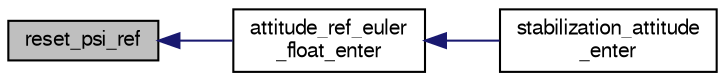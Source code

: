 digraph "reset_psi_ref"
{
  edge [fontname="FreeSans",fontsize="10",labelfontname="FreeSans",labelfontsize="10"];
  node [fontname="FreeSans",fontsize="10",shape=record];
  rankdir="LR";
  Node1 [label="reset_psi_ref",height=0.2,width=0.4,color="black", fillcolor="grey75", style="filled", fontcolor="black"];
  Node1 -> Node2 [dir="back",color="midnightblue",fontsize="10",style="solid",fontname="FreeSans"];
  Node2 [label="attitude_ref_euler\l_float_enter",height=0.2,width=0.4,color="black", fillcolor="white", style="filled",URL="$stabilization__attitude__ref__euler__float_8h.html#a7fcefe5e6328d89221e00a1c285d018a"];
  Node2 -> Node3 [dir="back",color="midnightblue",fontsize="10",style="solid",fontname="FreeSans"];
  Node3 [label="stabilization_attitude\l_enter",height=0.2,width=0.4,color="black", fillcolor="white", style="filled",URL="$stabilization__attitude__euler__float_8c.html#a23f862ca823e6fd23fc9c111178be077"];
}
